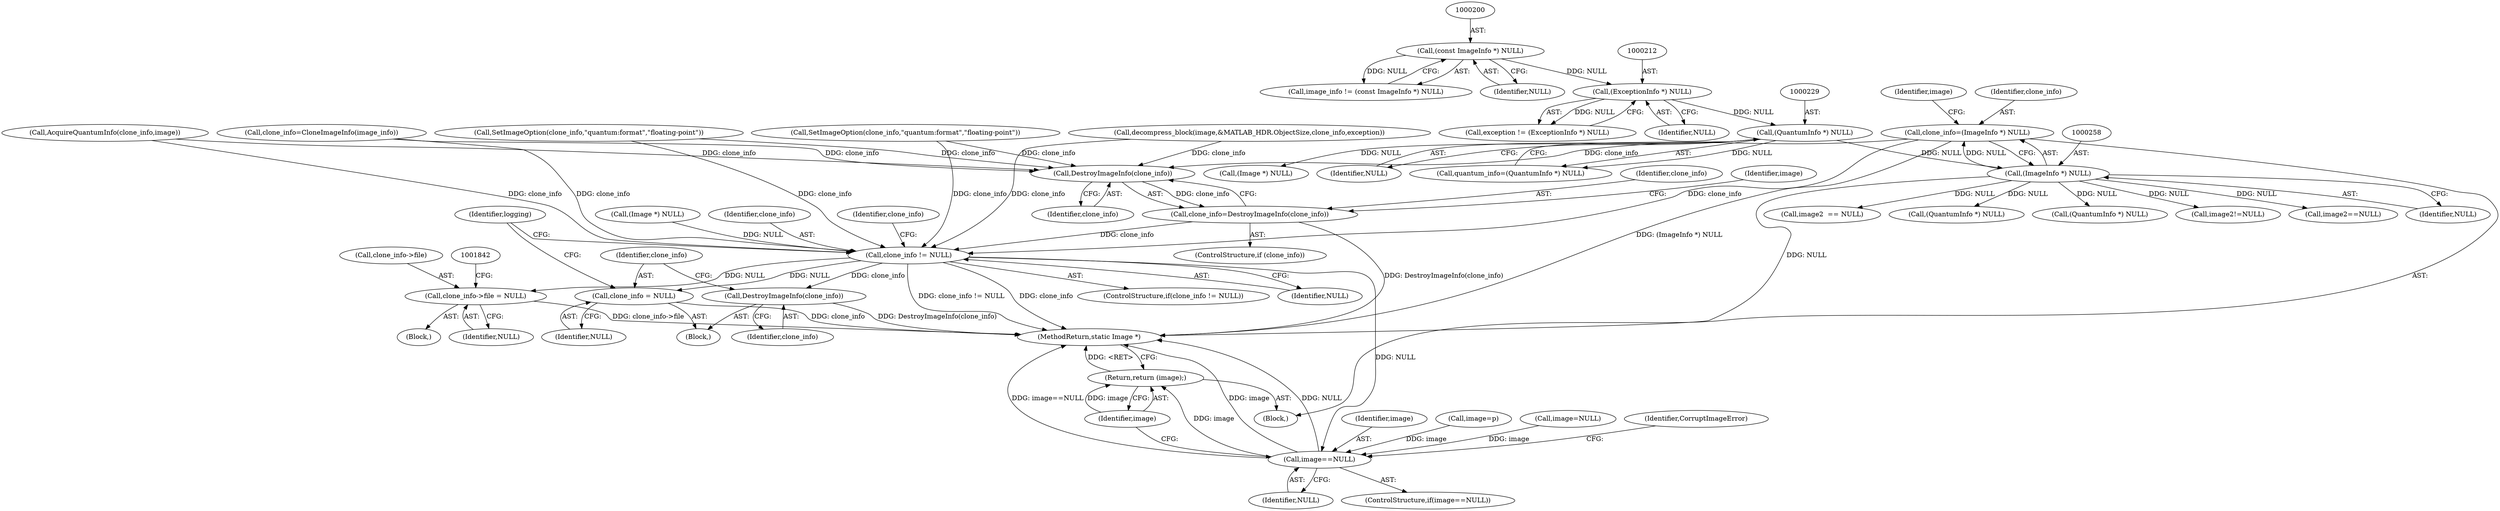 digraph "0_ImageMagick_8985ed08f01d465ee65ab5a106186b3868b6f601@pointer" {
"1000255" [label="(Call,clone_info=(ImageInfo *) NULL)"];
"1000257" [label="(Call,(ImageInfo *) NULL)"];
"1000228" [label="(Call,(QuantumInfo *) NULL)"];
"1000211" [label="(Call,(ExceptionInfo *) NULL)"];
"1000199" [label="(Call,(const ImageInfo *) NULL)"];
"1001744" [label="(Call,DestroyImageInfo(clone_info))"];
"1001742" [label="(Call,clone_info=DestroyImageInfo(clone_info))"];
"1001823" [label="(Call,clone_info != NULL)"];
"1001836" [label="(Call,clone_info->file = NULL)"];
"1001847" [label="(Call,DestroyImageInfo(clone_info))"];
"1001849" [label="(Call,clone_info = NULL)"];
"1001861" [label="(Call,image==NULL)"];
"1001867" [label="(Return,return (image);)"];
"1001822" [label="(ControlStructure,if(clone_info != NULL))"];
"1000226" [label="(Call,quantum_info=(QuantumInfo *) NULL)"];
"1001742" [label="(Call,clone_info=DestroyImageInfo(clone_info))"];
"1001114" [label="(Call,(QuantumInfo *) NULL)"];
"1001862" [label="(Identifier,image)"];
"1000199" [label="(Call,(const ImageInfo *) NULL)"];
"1001826" [label="(Block,)"];
"1001794" [label="(Call,image=p)"];
"1001847" [label="(Call,DestroyImageInfo(clone_info))"];
"1000197" [label="(Call,image_info != (const ImageInfo *) NULL)"];
"1001757" [label="(Call,image=NULL)"];
"1000478" [label="(Call,decompress_block(image,&MATLAB_HDR.ObjectSize,clone_info,exception))"];
"1001861" [label="(Call,image==NULL)"];
"1001743" [label="(Identifier,clone_info)"];
"1000917" [label="(Call,SetImageOption(clone_info,\"quantum:format\",\"floating-point\"))"];
"1001747" [label="(Identifier,image)"];
"1001732" [label="(Call,(QuantumInfo *) NULL)"];
"1001740" [label="(ControlStructure,if (clone_info))"];
"1001744" [label="(Call,DestroyImageInfo(clone_info))"];
"1001606" [label="(Call,image2!=NULL)"];
"1000949" [label="(Call,SetImageOption(clone_info,\"quantum:format\",\"floating-point\"))"];
"1000256" [label="(Identifier,clone_info)"];
"1000213" [label="(Identifier,NULL)"];
"1000255" [label="(Call,clone_info=(ImageInfo *) NULL)"];
"1000230" [label="(Identifier,NULL)"];
"1001808" [label="(Call,(Image *) NULL)"];
"1001108" [label="(Call,AcquireQuantumInfo(clone_info,image))"];
"1000487" [label="(Call,image2==NULL)"];
"1000257" [label="(Call,(ImageInfo *) NULL)"];
"1000211" [label="(Call,(ExceptionInfo *) NULL)"];
"1001824" [label="(Identifier,clone_info)"];
"1000263" [label="(Identifier,image)"];
"1001869" [label="(MethodReturn,static Image *)"];
"1001865" [label="(Identifier,CorruptImageError)"];
"1001836" [label="(Call,clone_info->file = NULL)"];
"1001851" [label="(Identifier,NULL)"];
"1001829" [label="(Identifier,clone_info)"];
"1000259" [label="(Identifier,NULL)"];
"1001825" [label="(Identifier,NULL)"];
"1000158" [label="(Block,)"];
"1000228" [label="(Call,(QuantumInfo *) NULL)"];
"1001831" [label="(Block,)"];
"1001823" [label="(Call,clone_info != NULL)"];
"1001853" [label="(Identifier,logging)"];
"1000201" [label="(Identifier,NULL)"];
"1000252" [label="(Call,(Image *) NULL)"];
"1001868" [label="(Identifier,image)"];
"1000209" [label="(Call,exception != (ExceptionInfo *) NULL)"];
"1001849" [label="(Call,clone_info = NULL)"];
"1000462" [label="(Call,clone_info=CloneImageInfo(image_info))"];
"1001840" [label="(Identifier,NULL)"];
"1001848" [label="(Identifier,clone_info)"];
"1001863" [label="(Identifier,NULL)"];
"1001745" [label="(Identifier,clone_info)"];
"1001867" [label="(Return,return (image);)"];
"1001850" [label="(Identifier,clone_info)"];
"1001837" [label="(Call,clone_info->file)"];
"1001860" [label="(ControlStructure,if(image==NULL))"];
"1000292" [label="(Call,image2  == NULL)"];
"1000255" -> "1000158"  [label="AST: "];
"1000255" -> "1000257"  [label="CFG: "];
"1000256" -> "1000255"  [label="AST: "];
"1000257" -> "1000255"  [label="AST: "];
"1000263" -> "1000255"  [label="CFG: "];
"1000255" -> "1001869"  [label="DDG: (ImageInfo *) NULL"];
"1000257" -> "1000255"  [label="DDG: NULL"];
"1000255" -> "1001744"  [label="DDG: clone_info"];
"1000255" -> "1001823"  [label="DDG: clone_info"];
"1000257" -> "1000259"  [label="CFG: "];
"1000258" -> "1000257"  [label="AST: "];
"1000259" -> "1000257"  [label="AST: "];
"1000257" -> "1001869"  [label="DDG: NULL"];
"1000228" -> "1000257"  [label="DDG: NULL"];
"1000257" -> "1000292"  [label="DDG: NULL"];
"1000257" -> "1000487"  [label="DDG: NULL"];
"1000257" -> "1001114"  [label="DDG: NULL"];
"1000257" -> "1001606"  [label="DDG: NULL"];
"1000257" -> "1001732"  [label="DDG: NULL"];
"1000228" -> "1000226"  [label="AST: "];
"1000228" -> "1000230"  [label="CFG: "];
"1000229" -> "1000228"  [label="AST: "];
"1000230" -> "1000228"  [label="AST: "];
"1000226" -> "1000228"  [label="CFG: "];
"1000228" -> "1000226"  [label="DDG: NULL"];
"1000211" -> "1000228"  [label="DDG: NULL"];
"1000228" -> "1000252"  [label="DDG: NULL"];
"1000211" -> "1000209"  [label="AST: "];
"1000211" -> "1000213"  [label="CFG: "];
"1000212" -> "1000211"  [label="AST: "];
"1000213" -> "1000211"  [label="AST: "];
"1000209" -> "1000211"  [label="CFG: "];
"1000211" -> "1000209"  [label="DDG: NULL"];
"1000199" -> "1000211"  [label="DDG: NULL"];
"1000199" -> "1000197"  [label="AST: "];
"1000199" -> "1000201"  [label="CFG: "];
"1000200" -> "1000199"  [label="AST: "];
"1000201" -> "1000199"  [label="AST: "];
"1000197" -> "1000199"  [label="CFG: "];
"1000199" -> "1000197"  [label="DDG: NULL"];
"1001744" -> "1001742"  [label="AST: "];
"1001744" -> "1001745"  [label="CFG: "];
"1001745" -> "1001744"  [label="AST: "];
"1001742" -> "1001744"  [label="CFG: "];
"1001744" -> "1001742"  [label="DDG: clone_info"];
"1000917" -> "1001744"  [label="DDG: clone_info"];
"1001108" -> "1001744"  [label="DDG: clone_info"];
"1000949" -> "1001744"  [label="DDG: clone_info"];
"1000462" -> "1001744"  [label="DDG: clone_info"];
"1000478" -> "1001744"  [label="DDG: clone_info"];
"1001742" -> "1001740"  [label="AST: "];
"1001743" -> "1001742"  [label="AST: "];
"1001747" -> "1001742"  [label="CFG: "];
"1001742" -> "1001869"  [label="DDG: DestroyImageInfo(clone_info)"];
"1001742" -> "1001823"  [label="DDG: clone_info"];
"1001823" -> "1001822"  [label="AST: "];
"1001823" -> "1001825"  [label="CFG: "];
"1001824" -> "1001823"  [label="AST: "];
"1001825" -> "1001823"  [label="AST: "];
"1001829" -> "1001823"  [label="CFG: "];
"1001853" -> "1001823"  [label="CFG: "];
"1001823" -> "1001869"  [label="DDG: clone_info != NULL"];
"1001823" -> "1001869"  [label="DDG: clone_info"];
"1000917" -> "1001823"  [label="DDG: clone_info"];
"1001108" -> "1001823"  [label="DDG: clone_info"];
"1000949" -> "1001823"  [label="DDG: clone_info"];
"1000462" -> "1001823"  [label="DDG: clone_info"];
"1000478" -> "1001823"  [label="DDG: clone_info"];
"1001808" -> "1001823"  [label="DDG: NULL"];
"1001823" -> "1001836"  [label="DDG: NULL"];
"1001823" -> "1001847"  [label="DDG: clone_info"];
"1001823" -> "1001849"  [label="DDG: NULL"];
"1001823" -> "1001861"  [label="DDG: NULL"];
"1001836" -> "1001831"  [label="AST: "];
"1001836" -> "1001840"  [label="CFG: "];
"1001837" -> "1001836"  [label="AST: "];
"1001840" -> "1001836"  [label="AST: "];
"1001842" -> "1001836"  [label="CFG: "];
"1001836" -> "1001869"  [label="DDG: clone_info->file"];
"1001847" -> "1001826"  [label="AST: "];
"1001847" -> "1001848"  [label="CFG: "];
"1001848" -> "1001847"  [label="AST: "];
"1001850" -> "1001847"  [label="CFG: "];
"1001847" -> "1001869"  [label="DDG: DestroyImageInfo(clone_info)"];
"1001849" -> "1001826"  [label="AST: "];
"1001849" -> "1001851"  [label="CFG: "];
"1001850" -> "1001849"  [label="AST: "];
"1001851" -> "1001849"  [label="AST: "];
"1001853" -> "1001849"  [label="CFG: "];
"1001849" -> "1001869"  [label="DDG: clone_info"];
"1001861" -> "1001860"  [label="AST: "];
"1001861" -> "1001863"  [label="CFG: "];
"1001862" -> "1001861"  [label="AST: "];
"1001863" -> "1001861"  [label="AST: "];
"1001865" -> "1001861"  [label="CFG: "];
"1001868" -> "1001861"  [label="CFG: "];
"1001861" -> "1001869"  [label="DDG: image"];
"1001861" -> "1001869"  [label="DDG: NULL"];
"1001861" -> "1001869"  [label="DDG: image==NULL"];
"1001757" -> "1001861"  [label="DDG: image"];
"1001794" -> "1001861"  [label="DDG: image"];
"1001861" -> "1001867"  [label="DDG: image"];
"1001867" -> "1000158"  [label="AST: "];
"1001867" -> "1001868"  [label="CFG: "];
"1001868" -> "1001867"  [label="AST: "];
"1001869" -> "1001867"  [label="CFG: "];
"1001867" -> "1001869"  [label="DDG: <RET>"];
"1001868" -> "1001867"  [label="DDG: image"];
}
